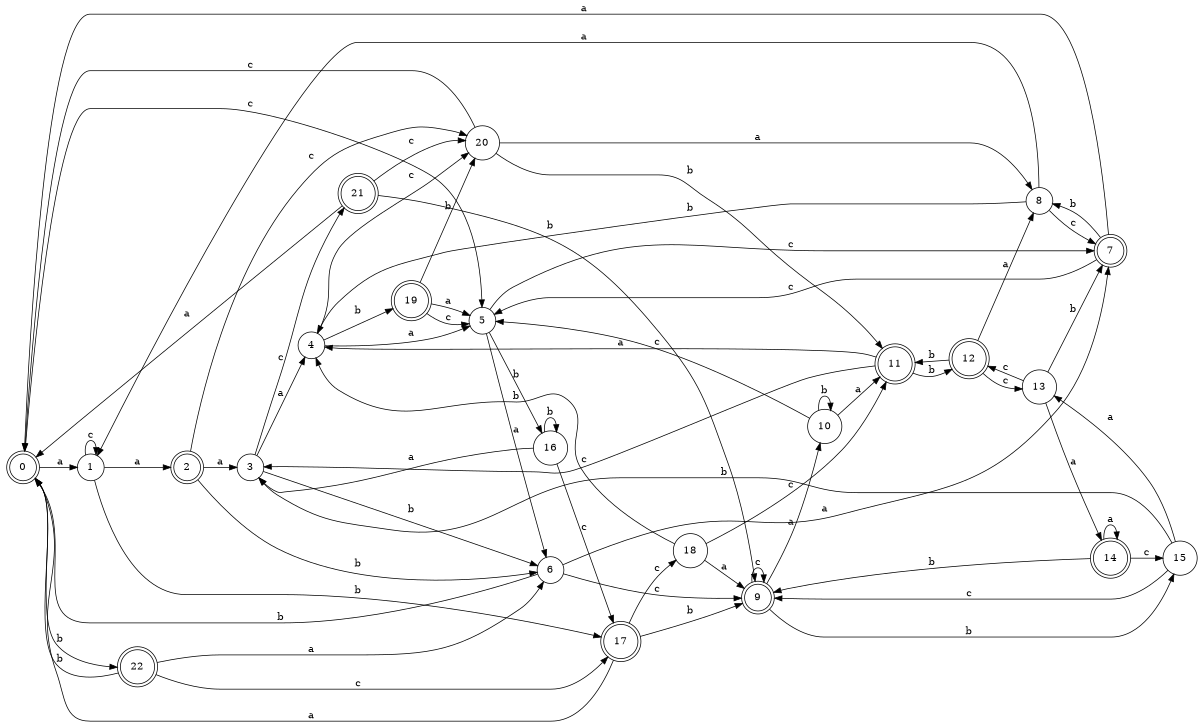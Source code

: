 digraph n19_8 {
__start0 [label="" shape="none"];

rankdir=LR;
size="8,5";

s0 [style="rounded,filled", color="black", fillcolor="white" shape="doublecircle", label="0"];
s1 [style="filled", color="black", fillcolor="white" shape="circle", label="1"];
s2 [style="rounded,filled", color="black", fillcolor="white" shape="doublecircle", label="2"];
s3 [style="filled", color="black", fillcolor="white" shape="circle", label="3"];
s4 [style="filled", color="black", fillcolor="white" shape="circle", label="4"];
s5 [style="filled", color="black", fillcolor="white" shape="circle", label="5"];
s6 [style="filled", color="black", fillcolor="white" shape="circle", label="6"];
s7 [style="rounded,filled", color="black", fillcolor="white" shape="doublecircle", label="7"];
s8 [style="filled", color="black", fillcolor="white" shape="circle", label="8"];
s9 [style="rounded,filled", color="black", fillcolor="white" shape="doublecircle", label="9"];
s10 [style="filled", color="black", fillcolor="white" shape="circle", label="10"];
s11 [style="rounded,filled", color="black", fillcolor="white" shape="doublecircle", label="11"];
s12 [style="rounded,filled", color="black", fillcolor="white" shape="doublecircle", label="12"];
s13 [style="filled", color="black", fillcolor="white" shape="circle", label="13"];
s14 [style="rounded,filled", color="black", fillcolor="white" shape="doublecircle", label="14"];
s15 [style="filled", color="black", fillcolor="white" shape="circle", label="15"];
s16 [style="filled", color="black", fillcolor="white" shape="circle", label="16"];
s17 [style="rounded,filled", color="black", fillcolor="white" shape="doublecircle", label="17"];
s18 [style="filled", color="black", fillcolor="white" shape="circle", label="18"];
s19 [style="rounded,filled", color="black", fillcolor="white" shape="doublecircle", label="19"];
s20 [style="filled", color="black", fillcolor="white" shape="circle", label="20"];
s21 [style="rounded,filled", color="black", fillcolor="white" shape="doublecircle", label="21"];
s22 [style="rounded,filled", color="black", fillcolor="white" shape="doublecircle", label="22"];
s0 -> s1 [label="a"];
s0 -> s22 [label="b"];
s0 -> s5 [label="c"];
s1 -> s2 [label="a"];
s1 -> s17 [label="b"];
s1 -> s1 [label="c"];
s2 -> s3 [label="a"];
s2 -> s6 [label="b"];
s2 -> s20 [label="c"];
s3 -> s4 [label="a"];
s3 -> s6 [label="b"];
s3 -> s21 [label="c"];
s4 -> s5 [label="a"];
s4 -> s19 [label="b"];
s4 -> s20 [label="c"];
s5 -> s6 [label="a"];
s5 -> s16 [label="b"];
s5 -> s7 [label="c"];
s6 -> s7 [label="a"];
s6 -> s0 [label="b"];
s6 -> s9 [label="c"];
s7 -> s0 [label="a"];
s7 -> s8 [label="b"];
s7 -> s5 [label="c"];
s8 -> s1 [label="a"];
s8 -> s4 [label="b"];
s8 -> s7 [label="c"];
s9 -> s10 [label="a"];
s9 -> s15 [label="b"];
s9 -> s9 [label="c"];
s10 -> s11 [label="a"];
s10 -> s10 [label="b"];
s10 -> s5 [label="c"];
s11 -> s4 [label="a"];
s11 -> s12 [label="b"];
s11 -> s3 [label="c"];
s12 -> s8 [label="a"];
s12 -> s11 [label="b"];
s12 -> s13 [label="c"];
s13 -> s14 [label="a"];
s13 -> s7 [label="b"];
s13 -> s12 [label="c"];
s14 -> s14 [label="a"];
s14 -> s9 [label="b"];
s14 -> s15 [label="c"];
s15 -> s13 [label="a"];
s15 -> s3 [label="b"];
s15 -> s9 [label="c"];
s16 -> s3 [label="a"];
s16 -> s16 [label="b"];
s16 -> s17 [label="c"];
s17 -> s0 [label="a"];
s17 -> s9 [label="b"];
s17 -> s18 [label="c"];
s18 -> s9 [label="a"];
s18 -> s4 [label="b"];
s18 -> s11 [label="c"];
s19 -> s5 [label="a"];
s19 -> s20 [label="b"];
s19 -> s5 [label="c"];
s20 -> s8 [label="a"];
s20 -> s11 [label="b"];
s20 -> s0 [label="c"];
s21 -> s0 [label="a"];
s21 -> s9 [label="b"];
s21 -> s20 [label="c"];
s22 -> s6 [label="a"];
s22 -> s0 [label="b"];
s22 -> s17 [label="c"];

}